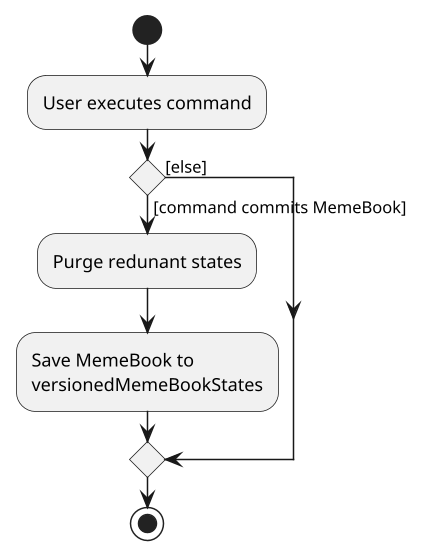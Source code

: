 @startuml
scale 1.5
start
:User executes command;

'Since the beta syntax does not support placing the condition outside the
'diamond we place it as the true branch instead.

if () then ([command commits MemeBook])
    :Purge redunant states;
    :Save MemeBook to
    versionedMemeBookStates;
else ([else])
endif
stop
@enduml
